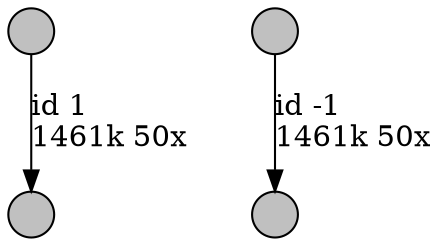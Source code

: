 digraph {
nodesep = 0.5;
node [shape = circle, label = "", height = 0.3];
"0" [style = "filled", fillcolor = "grey"];
"1" [style = "filled", fillcolor = "grey"];
"2" [style = "filled", fillcolor = "grey"];
"3" [style = "filled", fillcolor = "grey"];
"3" -> "2" [label = "id -1\l1461k 50x", color = "black"] ;
"1" -> "0" [label = "id 1\l1461k 50x", color = "black"] ;
}
